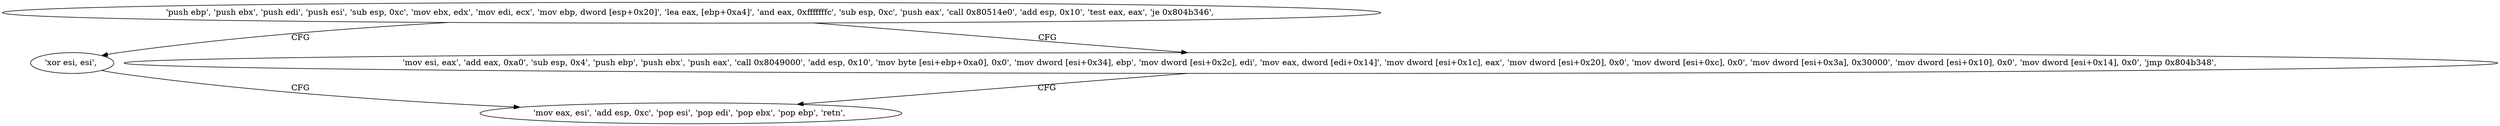 digraph "func" {
"134525648" [label = "'push ebp', 'push ebx', 'push edi', 'push esi', 'sub esp, 0xc', 'mov ebx, edx', 'mov edi, ecx', 'mov ebp, dword [esp+0x20]', 'lea eax, [ebp+0xa4]', 'and eax, 0xfffffffc', 'sub esp, 0xc', 'push eax', 'call 0x80514e0', 'add esp, 0x10', 'test eax, eax', 'je 0x804b346', " ]
"134525766" [label = "'xor esi, esi', " ]
"134525688" [label = "'mov esi, eax', 'add eax, 0xa0', 'sub esp, 0x4', 'push ebp', 'push ebx', 'push eax', 'call 0x8049000', 'add esp, 0x10', 'mov byte [esi+ebp+0xa0], 0x0', 'mov dword [esi+0x34], ebp', 'mov dword [esi+0x2c], edi', 'mov eax, dword [edi+0x14]', 'mov dword [esi+0x1c], eax', 'mov dword [esi+0x20], 0x0', 'mov dword [esi+0xc], 0x0', 'mov dword [esi+0x3a], 0x30000', 'mov dword [esi+0x10], 0x0', 'mov dword [esi+0x14], 0x0', 'jmp 0x804b348', " ]
"134525768" [label = "'mov eax, esi', 'add esp, 0xc', 'pop esi', 'pop edi', 'pop ebx', 'pop ebp', 'retn', " ]
"134525648" -> "134525766" [ label = "CFG" ]
"134525648" -> "134525688" [ label = "CFG" ]
"134525766" -> "134525768" [ label = "CFG" ]
"134525688" -> "134525768" [ label = "CFG" ]
}
